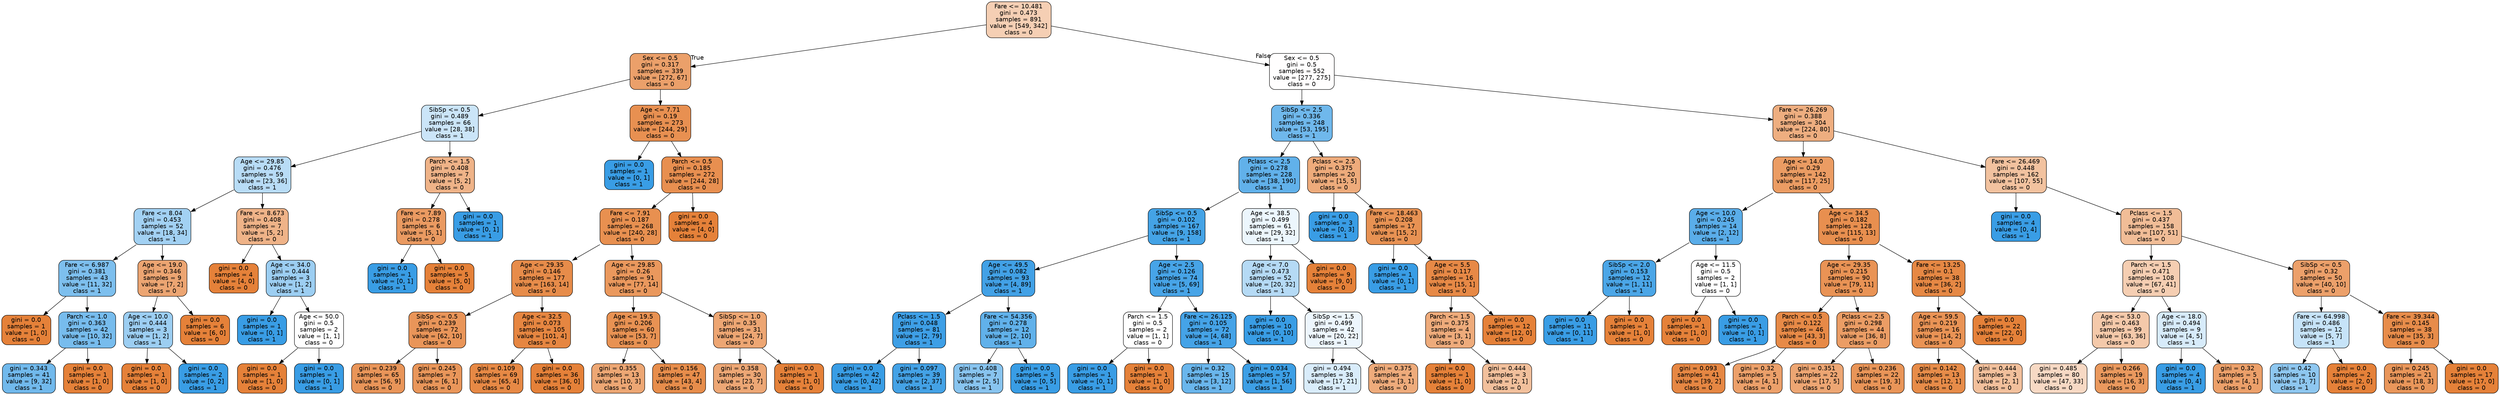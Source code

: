 digraph Tree {
node [shape=box, style="filled, rounded", color="black", fontname="helvetica"] ;
edge [fontname="helvetica"] ;
0 [label="Fare <= 10.481\ngini = 0.473\nsamples = 891\nvalue = [549, 342]\nclass = 0", fillcolor="#f5cfb4"] ;
1 [label="Sex <= 0.5\ngini = 0.317\nsamples = 339\nvalue = [272, 67]\nclass = 0", fillcolor="#eba06a"] ;
0 -> 1 [labeldistance=2.5, labelangle=45, headlabel="True"] ;
2 [label="SibSp <= 0.5\ngini = 0.489\nsamples = 66\nvalue = [28, 38]\nclass = 1", fillcolor="#cbe5f8"] ;
1 -> 2 ;
3 [label="Age <= 29.85\ngini = 0.476\nsamples = 59\nvalue = [23, 36]\nclass = 1", fillcolor="#b8dcf6"] ;
2 -> 3 ;
4 [label="Fare <= 8.04\ngini = 0.453\nsamples = 52\nvalue = [18, 34]\nclass = 1", fillcolor="#a2d1f3"] ;
3 -> 4 ;
5 [label="Fare <= 6.987\ngini = 0.381\nsamples = 43\nvalue = [11, 32]\nclass = 1", fillcolor="#7dbfee"] ;
4 -> 5 ;
6 [label="gini = 0.0\nsamples = 1\nvalue = [1, 0]\nclass = 0", fillcolor="#e58139"] ;
5 -> 6 ;
7 [label="Parch <= 1.0\ngini = 0.363\nsamples = 42\nvalue = [10, 32]\nclass = 1", fillcolor="#77bced"] ;
5 -> 7 ;
8 [label="gini = 0.343\nsamples = 41\nvalue = [9, 32]\nclass = 1", fillcolor="#71b9ec"] ;
7 -> 8 ;
9 [label="gini = 0.0\nsamples = 1\nvalue = [1, 0]\nclass = 0", fillcolor="#e58139"] ;
7 -> 9 ;
10 [label="Age <= 19.0\ngini = 0.346\nsamples = 9\nvalue = [7, 2]\nclass = 0", fillcolor="#eca572"] ;
4 -> 10 ;
11 [label="Age <= 10.0\ngini = 0.444\nsamples = 3\nvalue = [1, 2]\nclass = 1", fillcolor="#9ccef2"] ;
10 -> 11 ;
12 [label="gini = 0.0\nsamples = 1\nvalue = [1, 0]\nclass = 0", fillcolor="#e58139"] ;
11 -> 12 ;
13 [label="gini = 0.0\nsamples = 2\nvalue = [0, 2]\nclass = 1", fillcolor="#399de5"] ;
11 -> 13 ;
14 [label="gini = 0.0\nsamples = 6\nvalue = [6, 0]\nclass = 0", fillcolor="#e58139"] ;
10 -> 14 ;
15 [label="Fare <= 8.673\ngini = 0.408\nsamples = 7\nvalue = [5, 2]\nclass = 0", fillcolor="#efb388"] ;
3 -> 15 ;
16 [label="gini = 0.0\nsamples = 4\nvalue = [4, 0]\nclass = 0", fillcolor="#e58139"] ;
15 -> 16 ;
17 [label="Age <= 34.0\ngini = 0.444\nsamples = 3\nvalue = [1, 2]\nclass = 1", fillcolor="#9ccef2"] ;
15 -> 17 ;
18 [label="gini = 0.0\nsamples = 1\nvalue = [0, 1]\nclass = 1", fillcolor="#399de5"] ;
17 -> 18 ;
19 [label="Age <= 50.0\ngini = 0.5\nsamples = 2\nvalue = [1, 1]\nclass = 0", fillcolor="#ffffff"] ;
17 -> 19 ;
20 [label="gini = 0.0\nsamples = 1\nvalue = [1, 0]\nclass = 0", fillcolor="#e58139"] ;
19 -> 20 ;
21 [label="gini = 0.0\nsamples = 1\nvalue = [0, 1]\nclass = 1", fillcolor="#399de5"] ;
19 -> 21 ;
22 [label="Parch <= 1.5\ngini = 0.408\nsamples = 7\nvalue = [5, 2]\nclass = 0", fillcolor="#efb388"] ;
2 -> 22 ;
23 [label="Fare <= 7.89\ngini = 0.278\nsamples = 6\nvalue = [5, 1]\nclass = 0", fillcolor="#ea9a61"] ;
22 -> 23 ;
24 [label="gini = 0.0\nsamples = 1\nvalue = [0, 1]\nclass = 1", fillcolor="#399de5"] ;
23 -> 24 ;
25 [label="gini = 0.0\nsamples = 5\nvalue = [5, 0]\nclass = 0", fillcolor="#e58139"] ;
23 -> 25 ;
26 [label="gini = 0.0\nsamples = 1\nvalue = [0, 1]\nclass = 1", fillcolor="#399de5"] ;
22 -> 26 ;
27 [label="Age <= 7.71\ngini = 0.19\nsamples = 273\nvalue = [244, 29]\nclass = 0", fillcolor="#e89051"] ;
1 -> 27 ;
28 [label="gini = 0.0\nsamples = 1\nvalue = [0, 1]\nclass = 1", fillcolor="#399de5"] ;
27 -> 28 ;
29 [label="Parch <= 0.5\ngini = 0.185\nsamples = 272\nvalue = [244, 28]\nclass = 0", fillcolor="#e88f50"] ;
27 -> 29 ;
30 [label="Fare <= 7.91\ngini = 0.187\nsamples = 268\nvalue = [240, 28]\nclass = 0", fillcolor="#e89050"] ;
29 -> 30 ;
31 [label="Age <= 29.35\ngini = 0.146\nsamples = 177\nvalue = [163, 14]\nclass = 0", fillcolor="#e78c4a"] ;
30 -> 31 ;
32 [label="SibSp <= 0.5\ngini = 0.239\nsamples = 72\nvalue = [62, 10]\nclass = 0", fillcolor="#e99559"] ;
31 -> 32 ;
33 [label="gini = 0.239\nsamples = 65\nvalue = [56, 9]\nclass = 0", fillcolor="#e99559"] ;
32 -> 33 ;
34 [label="gini = 0.245\nsamples = 7\nvalue = [6, 1]\nclass = 0", fillcolor="#e9965a"] ;
32 -> 34 ;
35 [label="Age <= 32.5\ngini = 0.073\nsamples = 105\nvalue = [101, 4]\nclass = 0", fillcolor="#e68641"] ;
31 -> 35 ;
36 [label="gini = 0.109\nsamples = 69\nvalue = [65, 4]\nclass = 0", fillcolor="#e78945"] ;
35 -> 36 ;
37 [label="gini = 0.0\nsamples = 36\nvalue = [36, 0]\nclass = 0", fillcolor="#e58139"] ;
35 -> 37 ;
38 [label="Age <= 29.85\ngini = 0.26\nsamples = 91\nvalue = [77, 14]\nclass = 0", fillcolor="#ea985d"] ;
30 -> 38 ;
39 [label="Age <= 19.5\ngini = 0.206\nsamples = 60\nvalue = [53, 7]\nclass = 0", fillcolor="#e89253"] ;
38 -> 39 ;
40 [label="gini = 0.355\nsamples = 13\nvalue = [10, 3]\nclass = 0", fillcolor="#eda774"] ;
39 -> 40 ;
41 [label="gini = 0.156\nsamples = 47\nvalue = [43, 4]\nclass = 0", fillcolor="#e78d4b"] ;
39 -> 41 ;
42 [label="SibSp <= 1.0\ngini = 0.35\nsamples = 31\nvalue = [24, 7]\nclass = 0", fillcolor="#eda673"] ;
38 -> 42 ;
43 [label="gini = 0.358\nsamples = 30\nvalue = [23, 7]\nclass = 0", fillcolor="#eda775"] ;
42 -> 43 ;
44 [label="gini = 0.0\nsamples = 1\nvalue = [1, 0]\nclass = 0", fillcolor="#e58139"] ;
42 -> 44 ;
45 [label="gini = 0.0\nsamples = 4\nvalue = [4, 0]\nclass = 0", fillcolor="#e58139"] ;
29 -> 45 ;
46 [label="Sex <= 0.5\ngini = 0.5\nsamples = 552\nvalue = [277, 275]\nclass = 0", fillcolor="#fffefe"] ;
0 -> 46 [labeldistance=2.5, labelangle=-45, headlabel="False"] ;
47 [label="SibSp <= 2.5\ngini = 0.336\nsamples = 248\nvalue = [53, 195]\nclass = 1", fillcolor="#6fb8ec"] ;
46 -> 47 ;
48 [label="Pclass <= 2.5\ngini = 0.278\nsamples = 228\nvalue = [38, 190]\nclass = 1", fillcolor="#61b1ea"] ;
47 -> 48 ;
49 [label="SibSp <= 0.5\ngini = 0.102\nsamples = 167\nvalue = [9, 158]\nclass = 1", fillcolor="#44a3e6"] ;
48 -> 49 ;
50 [label="Age <= 49.5\ngini = 0.082\nsamples = 93\nvalue = [4, 89]\nclass = 1", fillcolor="#42a1e6"] ;
49 -> 50 ;
51 [label="Pclass <= 1.5\ngini = 0.048\nsamples = 81\nvalue = [2, 79]\nclass = 1", fillcolor="#3e9fe6"] ;
50 -> 51 ;
52 [label="gini = 0.0\nsamples = 42\nvalue = [0, 42]\nclass = 1", fillcolor="#399de5"] ;
51 -> 52 ;
53 [label="gini = 0.097\nsamples = 39\nvalue = [2, 37]\nclass = 1", fillcolor="#44a2e6"] ;
51 -> 53 ;
54 [label="Fare <= 54.356\ngini = 0.278\nsamples = 12\nvalue = [2, 10]\nclass = 1", fillcolor="#61b1ea"] ;
50 -> 54 ;
55 [label="gini = 0.408\nsamples = 7\nvalue = [2, 5]\nclass = 1", fillcolor="#88c4ef"] ;
54 -> 55 ;
56 [label="gini = 0.0\nsamples = 5\nvalue = [0, 5]\nclass = 1", fillcolor="#399de5"] ;
54 -> 56 ;
57 [label="Age <= 2.5\ngini = 0.126\nsamples = 74\nvalue = [5, 69]\nclass = 1", fillcolor="#47a4e7"] ;
49 -> 57 ;
58 [label="Parch <= 1.5\ngini = 0.5\nsamples = 2\nvalue = [1, 1]\nclass = 0", fillcolor="#ffffff"] ;
57 -> 58 ;
59 [label="gini = 0.0\nsamples = 1\nvalue = [0, 1]\nclass = 1", fillcolor="#399de5"] ;
58 -> 59 ;
60 [label="gini = 0.0\nsamples = 1\nvalue = [1, 0]\nclass = 0", fillcolor="#e58139"] ;
58 -> 60 ;
61 [label="Fare <= 26.125\ngini = 0.105\nsamples = 72\nvalue = [4, 68]\nclass = 1", fillcolor="#45a3e7"] ;
57 -> 61 ;
62 [label="gini = 0.32\nsamples = 15\nvalue = [3, 12]\nclass = 1", fillcolor="#6ab6ec"] ;
61 -> 62 ;
63 [label="gini = 0.034\nsamples = 57\nvalue = [1, 56]\nclass = 1", fillcolor="#3d9fe5"] ;
61 -> 63 ;
64 [label="Age <= 38.5\ngini = 0.499\nsamples = 61\nvalue = [29, 32]\nclass = 1", fillcolor="#ecf6fd"] ;
48 -> 64 ;
65 [label="Age <= 7.0\ngini = 0.473\nsamples = 52\nvalue = [20, 32]\nclass = 1", fillcolor="#b5daf5"] ;
64 -> 65 ;
66 [label="gini = 0.0\nsamples = 10\nvalue = [0, 10]\nclass = 1", fillcolor="#399de5"] ;
65 -> 66 ;
67 [label="SibSp <= 1.5\ngini = 0.499\nsamples = 42\nvalue = [20, 22]\nclass = 1", fillcolor="#edf6fd"] ;
65 -> 67 ;
68 [label="gini = 0.494\nsamples = 38\nvalue = [17, 21]\nclass = 1", fillcolor="#d9ecfa"] ;
67 -> 68 ;
69 [label="gini = 0.375\nsamples = 4\nvalue = [3, 1]\nclass = 0", fillcolor="#eeab7b"] ;
67 -> 69 ;
70 [label="gini = 0.0\nsamples = 9\nvalue = [9, 0]\nclass = 0", fillcolor="#e58139"] ;
64 -> 70 ;
71 [label="Pclass <= 2.5\ngini = 0.375\nsamples = 20\nvalue = [15, 5]\nclass = 0", fillcolor="#eeab7b"] ;
47 -> 71 ;
72 [label="gini = 0.0\nsamples = 3\nvalue = [0, 3]\nclass = 1", fillcolor="#399de5"] ;
71 -> 72 ;
73 [label="Fare <= 18.463\ngini = 0.208\nsamples = 17\nvalue = [15, 2]\nclass = 0", fillcolor="#e89253"] ;
71 -> 73 ;
74 [label="gini = 0.0\nsamples = 1\nvalue = [0, 1]\nclass = 1", fillcolor="#399de5"] ;
73 -> 74 ;
75 [label="Age <= 5.5\ngini = 0.117\nsamples = 16\nvalue = [15, 1]\nclass = 0", fillcolor="#e78946"] ;
73 -> 75 ;
76 [label="Parch <= 1.5\ngini = 0.375\nsamples = 4\nvalue = [3, 1]\nclass = 0", fillcolor="#eeab7b"] ;
75 -> 76 ;
77 [label="gini = 0.0\nsamples = 1\nvalue = [1, 0]\nclass = 0", fillcolor="#e58139"] ;
76 -> 77 ;
78 [label="gini = 0.444\nsamples = 3\nvalue = [2, 1]\nclass = 0", fillcolor="#f2c09c"] ;
76 -> 78 ;
79 [label="gini = 0.0\nsamples = 12\nvalue = [12, 0]\nclass = 0", fillcolor="#e58139"] ;
75 -> 79 ;
80 [label="Fare <= 26.269\ngini = 0.388\nsamples = 304\nvalue = [224, 80]\nclass = 0", fillcolor="#eeae80"] ;
46 -> 80 ;
81 [label="Age <= 14.0\ngini = 0.29\nsamples = 142\nvalue = [117, 25]\nclass = 0", fillcolor="#eb9c63"] ;
80 -> 81 ;
82 [label="Age <= 10.0\ngini = 0.245\nsamples = 14\nvalue = [2, 12]\nclass = 1", fillcolor="#5aade9"] ;
81 -> 82 ;
83 [label="SibSp <= 2.0\ngini = 0.153\nsamples = 12\nvalue = [1, 11]\nclass = 1", fillcolor="#4ba6e7"] ;
82 -> 83 ;
84 [label="gini = 0.0\nsamples = 11\nvalue = [0, 11]\nclass = 1", fillcolor="#399de5"] ;
83 -> 84 ;
85 [label="gini = 0.0\nsamples = 1\nvalue = [1, 0]\nclass = 0", fillcolor="#e58139"] ;
83 -> 85 ;
86 [label="Age <= 11.5\ngini = 0.5\nsamples = 2\nvalue = [1, 1]\nclass = 0", fillcolor="#ffffff"] ;
82 -> 86 ;
87 [label="gini = 0.0\nsamples = 1\nvalue = [1, 0]\nclass = 0", fillcolor="#e58139"] ;
86 -> 87 ;
88 [label="gini = 0.0\nsamples = 1\nvalue = [0, 1]\nclass = 1", fillcolor="#399de5"] ;
86 -> 88 ;
89 [label="Age <= 34.5\ngini = 0.182\nsamples = 128\nvalue = [115, 13]\nclass = 0", fillcolor="#e88f4f"] ;
81 -> 89 ;
90 [label="Age <= 29.35\ngini = 0.215\nsamples = 90\nvalue = [79, 11]\nclass = 0", fillcolor="#e99355"] ;
89 -> 90 ;
91 [label="Parch <= 0.5\ngini = 0.122\nsamples = 46\nvalue = [43, 3]\nclass = 0", fillcolor="#e78a47"] ;
90 -> 91 ;
92 [label="gini = 0.093\nsamples = 41\nvalue = [39, 2]\nclass = 0", fillcolor="#e68743"] ;
91 -> 92 ;
93 [label="gini = 0.32\nsamples = 5\nvalue = [4, 1]\nclass = 0", fillcolor="#eca06a"] ;
91 -> 93 ;
94 [label="Pclass <= 2.5\ngini = 0.298\nsamples = 44\nvalue = [36, 8]\nclass = 0", fillcolor="#eb9d65"] ;
90 -> 94 ;
95 [label="gini = 0.351\nsamples = 22\nvalue = [17, 5]\nclass = 0", fillcolor="#eda673"] ;
94 -> 95 ;
96 [label="gini = 0.236\nsamples = 22\nvalue = [19, 3]\nclass = 0", fillcolor="#e99558"] ;
94 -> 96 ;
97 [label="Fare <= 13.25\ngini = 0.1\nsamples = 38\nvalue = [36, 2]\nclass = 0", fillcolor="#e68844"] ;
89 -> 97 ;
98 [label="Age <= 59.5\ngini = 0.219\nsamples = 16\nvalue = [14, 2]\nclass = 0", fillcolor="#e99355"] ;
97 -> 98 ;
99 [label="gini = 0.142\nsamples = 13\nvalue = [12, 1]\nclass = 0", fillcolor="#e78c49"] ;
98 -> 99 ;
100 [label="gini = 0.444\nsamples = 3\nvalue = [2, 1]\nclass = 0", fillcolor="#f2c09c"] ;
98 -> 100 ;
101 [label="gini = 0.0\nsamples = 22\nvalue = [22, 0]\nclass = 0", fillcolor="#e58139"] ;
97 -> 101 ;
102 [label="Fare <= 26.469\ngini = 0.448\nsamples = 162\nvalue = [107, 55]\nclass = 0", fillcolor="#f2c29f"] ;
80 -> 102 ;
103 [label="gini = 0.0\nsamples = 4\nvalue = [0, 4]\nclass = 1", fillcolor="#399de5"] ;
102 -> 103 ;
104 [label="Pclass <= 1.5\ngini = 0.437\nsamples = 158\nvalue = [107, 51]\nclass = 0", fillcolor="#f1bd97"] ;
102 -> 104 ;
105 [label="Parch <= 1.5\ngini = 0.471\nsamples = 108\nvalue = [67, 41]\nclass = 0", fillcolor="#f5ceb2"] ;
104 -> 105 ;
106 [label="Age <= 53.0\ngini = 0.463\nsamples = 99\nvalue = [63, 36]\nclass = 0", fillcolor="#f4c9aa"] ;
105 -> 106 ;
107 [label="gini = 0.485\nsamples = 80\nvalue = [47, 33]\nclass = 0", fillcolor="#f7d9c4"] ;
106 -> 107 ;
108 [label="gini = 0.266\nsamples = 19\nvalue = [16, 3]\nclass = 0", fillcolor="#ea995e"] ;
106 -> 108 ;
109 [label="Age <= 18.0\ngini = 0.494\nsamples = 9\nvalue = [4, 5]\nclass = 1", fillcolor="#d7ebfa"] ;
105 -> 109 ;
110 [label="gini = 0.0\nsamples = 4\nvalue = [0, 4]\nclass = 1", fillcolor="#399de5"] ;
109 -> 110 ;
111 [label="gini = 0.32\nsamples = 5\nvalue = [4, 1]\nclass = 0", fillcolor="#eca06a"] ;
109 -> 111 ;
112 [label="SibSp <= 0.5\ngini = 0.32\nsamples = 50\nvalue = [40, 10]\nclass = 0", fillcolor="#eca06a"] ;
104 -> 112 ;
113 [label="Fare <= 64.998\ngini = 0.486\nsamples = 12\nvalue = [5, 7]\nclass = 1", fillcolor="#c6e3f8"] ;
112 -> 113 ;
114 [label="gini = 0.42\nsamples = 10\nvalue = [3, 7]\nclass = 1", fillcolor="#8ec7f0"] ;
113 -> 114 ;
115 [label="gini = 0.0\nsamples = 2\nvalue = [2, 0]\nclass = 0", fillcolor="#e58139"] ;
113 -> 115 ;
116 [label="Fare <= 39.344\ngini = 0.145\nsamples = 38\nvalue = [35, 3]\nclass = 0", fillcolor="#e78c4a"] ;
112 -> 116 ;
117 [label="gini = 0.245\nsamples = 21\nvalue = [18, 3]\nclass = 0", fillcolor="#e9965a"] ;
116 -> 117 ;
118 [label="gini = 0.0\nsamples = 17\nvalue = [17, 0]\nclass = 0", fillcolor="#e58139"] ;
116 -> 118 ;
}